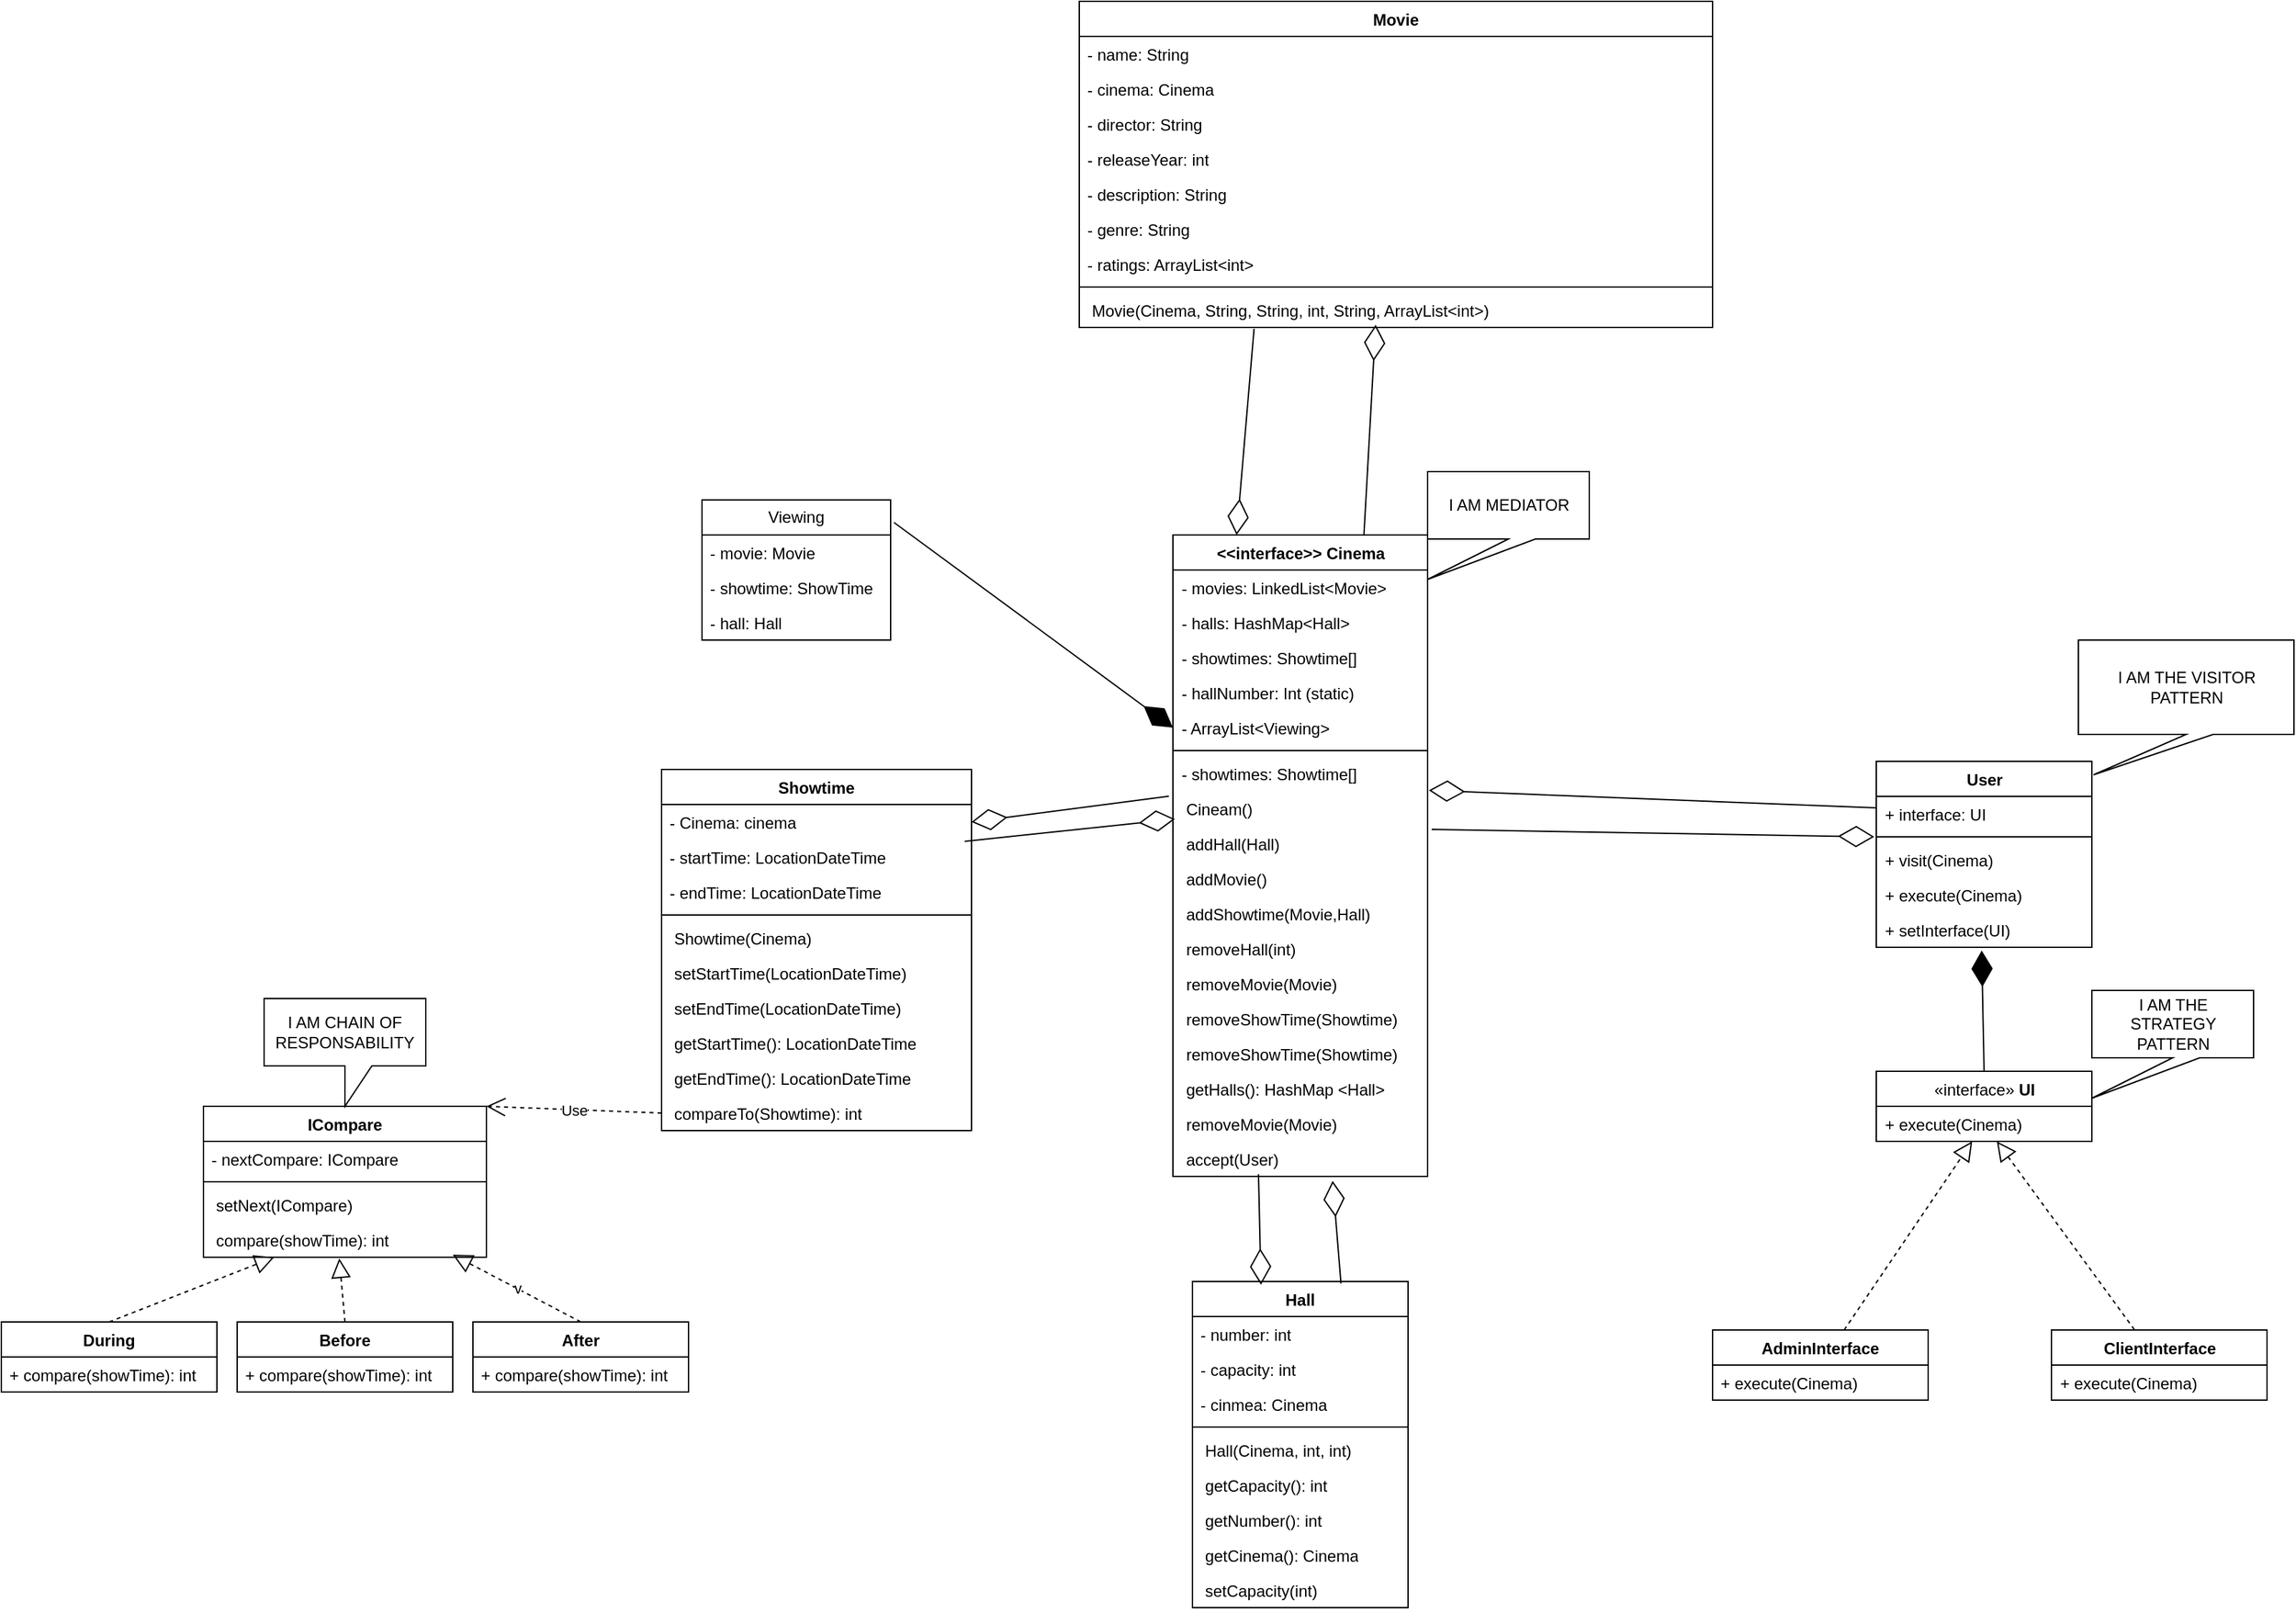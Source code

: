 <mxfile version="24.1.0" type="device">
  <diagram id="C5RBs43oDa-KdzZeNtuy" name="Page-1">
    <mxGraphModel dx="2051" dy="1267" grid="1" gridSize="10" guides="1" tooltips="1" connect="1" arrows="1" fold="1" page="1" pageScale="1" pageWidth="827" pageHeight="1169" math="0" shadow="0">
      <root>
        <mxCell id="WIyWlLk6GJQsqaUBKTNV-0" />
        <mxCell id="WIyWlLk6GJQsqaUBKTNV-1" parent="WIyWlLk6GJQsqaUBKTNV-0" />
        <mxCell id="U_Ke2qZbgTXEHlizMizu-0" value="&amp;lt;&amp;lt;interface&amp;gt;&amp;gt; Cinema" style="swimlane;fontStyle=1;align=center;verticalAlign=top;childLayout=stackLayout;horizontal=1;startSize=26;horizontalStack=0;resizeParent=1;resizeParentMax=0;resizeLast=0;collapsible=1;marginBottom=0;whiteSpace=wrap;html=1;" parent="WIyWlLk6GJQsqaUBKTNV-1" vertex="1">
          <mxGeometry x="389.5" y="396" width="189" height="476" as="geometry" />
        </mxCell>
        <mxCell id="U_Ke2qZbgTXEHlizMizu-1" value="- movies: LinkedList&amp;lt;Movie&amp;gt;" style="text;strokeColor=none;fillColor=none;align=left;verticalAlign=top;spacingLeft=4;spacingRight=4;overflow=hidden;rotatable=0;points=[[0,0.5],[1,0.5]];portConstraint=eastwest;whiteSpace=wrap;html=1;" parent="U_Ke2qZbgTXEHlizMizu-0" vertex="1">
          <mxGeometry y="26" width="189" height="26" as="geometry" />
        </mxCell>
        <mxCell id="U_Ke2qZbgTXEHlizMizu-5" value="- halls: HashMap&amp;lt;Hall&amp;gt;" style="text;strokeColor=none;fillColor=none;align=left;verticalAlign=top;spacingLeft=4;spacingRight=4;overflow=hidden;rotatable=0;points=[[0,0.5],[1,0.5]];portConstraint=eastwest;whiteSpace=wrap;html=1;" parent="U_Ke2qZbgTXEHlizMizu-0" vertex="1">
          <mxGeometry y="52" width="189" height="26" as="geometry" />
        </mxCell>
        <mxCell id="AmjRBZyjDmxH0wTXtL1k-30" value="- showtimes: Showtime[]" style="text;strokeColor=none;fillColor=none;align=left;verticalAlign=top;spacingLeft=4;spacingRight=4;overflow=hidden;rotatable=0;points=[[0,0.5],[1,0.5]];portConstraint=eastwest;whiteSpace=wrap;html=1;" parent="U_Ke2qZbgTXEHlizMizu-0" vertex="1">
          <mxGeometry y="78" width="189" height="26" as="geometry" />
        </mxCell>
        <mxCell id="U_Ke2qZbgTXEHlizMizu-16" value="- hallNumber: Int (static)" style="text;strokeColor=none;fillColor=none;align=left;verticalAlign=top;spacingLeft=4;spacingRight=4;overflow=hidden;rotatable=0;points=[[0,0.5],[1,0.5]];portConstraint=eastwest;whiteSpace=wrap;html=1;" parent="U_Ke2qZbgTXEHlizMizu-0" vertex="1">
          <mxGeometry y="104" width="189" height="26" as="geometry" />
        </mxCell>
        <mxCell id="ZvDFuCLrlgMTIvJNmSoZ-6" value="- ArrayList&amp;lt;Viewing&amp;gt;" style="text;strokeColor=none;fillColor=none;align=left;verticalAlign=top;spacingLeft=4;spacingRight=4;overflow=hidden;rotatable=0;points=[[0,0.5],[1,0.5]];portConstraint=eastwest;whiteSpace=wrap;html=1;" parent="U_Ke2qZbgTXEHlizMizu-0" vertex="1">
          <mxGeometry y="130" width="189" height="26" as="geometry" />
        </mxCell>
        <mxCell id="U_Ke2qZbgTXEHlizMizu-2" value="" style="line;strokeWidth=1;fillColor=none;align=left;verticalAlign=middle;spacingTop=-1;spacingLeft=3;spacingRight=3;rotatable=0;labelPosition=right;points=[];portConstraint=eastwest;strokeColor=inherit;" parent="U_Ke2qZbgTXEHlizMizu-0" vertex="1">
          <mxGeometry y="156" width="189" height="8" as="geometry" />
        </mxCell>
        <mxCell id="U_Ke2qZbgTXEHlizMizu-15" value="- showtimes: Showtime[]" style="text;strokeColor=none;fillColor=none;align=left;verticalAlign=top;spacingLeft=4;spacingRight=4;overflow=hidden;rotatable=0;points=[[0,0.5],[1,0.5]];portConstraint=eastwest;whiteSpace=wrap;html=1;" parent="U_Ke2qZbgTXEHlizMizu-0" vertex="1">
          <mxGeometry y="164" width="189" height="26" as="geometry" />
        </mxCell>
        <mxCell id="U_Ke2qZbgTXEHlizMizu-94" value="&amp;nbsp;Cineam()" style="text;strokeColor=none;fillColor=none;align=left;verticalAlign=top;spacingLeft=4;spacingRight=4;overflow=hidden;rotatable=0;points=[[0,0.5],[1,0.5]];portConstraint=eastwest;whiteSpace=wrap;html=1;" parent="U_Ke2qZbgTXEHlizMizu-0" vertex="1">
          <mxGeometry y="190" width="189" height="26" as="geometry" />
        </mxCell>
        <mxCell id="U_Ke2qZbgTXEHlizMizu-41" value="&amp;nbsp;addHall(Hall)" style="text;strokeColor=none;fillColor=none;align=left;verticalAlign=top;spacingLeft=4;spacingRight=4;overflow=hidden;rotatable=0;points=[[0,0.5],[1,0.5]];portConstraint=eastwest;whiteSpace=wrap;html=1;" parent="U_Ke2qZbgTXEHlizMizu-0" vertex="1">
          <mxGeometry y="216" width="189" height="26" as="geometry" />
        </mxCell>
        <mxCell id="U_Ke2qZbgTXEHlizMizu-3" value="&amp;nbsp;addMovie()" style="text;strokeColor=none;fillColor=none;align=left;verticalAlign=top;spacingLeft=4;spacingRight=4;overflow=hidden;rotatable=0;points=[[0,0.5],[1,0.5]];portConstraint=eastwest;whiteSpace=wrap;html=1;" parent="U_Ke2qZbgTXEHlizMizu-0" vertex="1">
          <mxGeometry y="242" width="189" height="26" as="geometry" />
        </mxCell>
        <mxCell id="U_Ke2qZbgTXEHlizMizu-95" value="&amp;nbsp;addShowtime(Movie,Hall)" style="text;strokeColor=none;fillColor=none;align=left;verticalAlign=top;spacingLeft=4;spacingRight=4;overflow=hidden;rotatable=0;points=[[0,0.5],[1,0.5]];portConstraint=eastwest;whiteSpace=wrap;html=1;" parent="U_Ke2qZbgTXEHlizMizu-0" vertex="1">
          <mxGeometry y="268" width="189" height="26" as="geometry" />
        </mxCell>
        <mxCell id="U_Ke2qZbgTXEHlizMizu-42" value="&amp;nbsp;removeHall(int)" style="text;strokeColor=none;fillColor=none;align=left;verticalAlign=top;spacingLeft=4;spacingRight=4;overflow=hidden;rotatable=0;points=[[0,0.5],[1,0.5]];portConstraint=eastwest;whiteSpace=wrap;html=1;" parent="U_Ke2qZbgTXEHlizMizu-0" vertex="1">
          <mxGeometry y="294" width="189" height="26" as="geometry" />
        </mxCell>
        <mxCell id="U_Ke2qZbgTXEHlizMizu-96" value="&amp;nbsp;removeMovie(Movie)" style="text;strokeColor=none;fillColor=none;align=left;verticalAlign=top;spacingLeft=4;spacingRight=4;overflow=hidden;rotatable=0;points=[[0,0.5],[1,0.5]];portConstraint=eastwest;whiteSpace=wrap;html=1;" parent="U_Ke2qZbgTXEHlizMizu-0" vertex="1">
          <mxGeometry y="320" width="189" height="26" as="geometry" />
        </mxCell>
        <mxCell id="U_Ke2qZbgTXEHlizMizu-111" value="&amp;nbsp;removeShowTime(Showtime)" style="text;strokeColor=none;fillColor=none;align=left;verticalAlign=top;spacingLeft=4;spacingRight=4;overflow=hidden;rotatable=0;points=[[0,0.5],[1,0.5]];portConstraint=eastwest;whiteSpace=wrap;html=1;" parent="U_Ke2qZbgTXEHlizMizu-0" vertex="1">
          <mxGeometry y="346" width="189" height="26" as="geometry" />
        </mxCell>
        <mxCell id="U_Ke2qZbgTXEHlizMizu-112" value="&amp;nbsp;removeShowTime(Showtime)" style="text;strokeColor=none;fillColor=none;align=left;verticalAlign=top;spacingLeft=4;spacingRight=4;overflow=hidden;rotatable=0;points=[[0,0.5],[1,0.5]];portConstraint=eastwest;whiteSpace=wrap;html=1;" parent="U_Ke2qZbgTXEHlizMizu-0" vertex="1">
          <mxGeometry y="372" width="189" height="26" as="geometry" />
        </mxCell>
        <mxCell id="U_Ke2qZbgTXEHlizMizu-113" value="&amp;nbsp;getHalls(): HashMap &amp;lt;Hall&amp;gt;" style="text;strokeColor=none;fillColor=none;align=left;verticalAlign=top;spacingLeft=4;spacingRight=4;overflow=hidden;rotatable=0;points=[[0,0.5],[1,0.5]];portConstraint=eastwest;whiteSpace=wrap;html=1;" parent="U_Ke2qZbgTXEHlizMizu-0" vertex="1">
          <mxGeometry y="398" width="189" height="26" as="geometry" />
        </mxCell>
        <mxCell id="gAdjI-YeTHlBK7F6N_ji-7" value="&amp;nbsp;removeMovie(Movie)" style="text;strokeColor=none;fillColor=none;align=left;verticalAlign=top;spacingLeft=4;spacingRight=4;overflow=hidden;rotatable=0;points=[[0,0.5],[1,0.5]];portConstraint=eastwest;whiteSpace=wrap;html=1;" parent="U_Ke2qZbgTXEHlizMizu-0" vertex="1">
          <mxGeometry y="424" width="189" height="26" as="geometry" />
        </mxCell>
        <mxCell id="AmjRBZyjDmxH0wTXtL1k-6" value="&amp;nbsp;accept(User)" style="text;strokeColor=none;fillColor=none;align=left;verticalAlign=top;spacingLeft=4;spacingRight=4;overflow=hidden;rotatable=0;points=[[0,0.5],[1,0.5]];portConstraint=eastwest;whiteSpace=wrap;html=1;" parent="U_Ke2qZbgTXEHlizMizu-0" vertex="1">
          <mxGeometry y="450" width="189" height="26" as="geometry" />
        </mxCell>
        <mxCell id="U_Ke2qZbgTXEHlizMizu-6" value="Movie" style="swimlane;fontStyle=1;align=center;verticalAlign=top;childLayout=stackLayout;horizontal=1;startSize=26;horizontalStack=0;resizeParent=1;resizeParentMax=0;resizeLast=0;collapsible=1;marginBottom=0;whiteSpace=wrap;html=1;" parent="WIyWlLk6GJQsqaUBKTNV-1" vertex="1">
          <mxGeometry x="320" width="470" height="242" as="geometry" />
        </mxCell>
        <mxCell id="U_Ke2qZbgTXEHlizMizu-29" value="- name: String" style="text;strokeColor=none;fillColor=none;align=left;verticalAlign=top;spacingLeft=4;spacingRight=4;overflow=hidden;rotatable=0;points=[[0,0.5],[1,0.5]];portConstraint=eastwest;whiteSpace=wrap;html=1;" parent="U_Ke2qZbgTXEHlizMizu-6" vertex="1">
          <mxGeometry y="26" width="470" height="26" as="geometry" />
        </mxCell>
        <mxCell id="U_Ke2qZbgTXEHlizMizu-7" value="- cinema: Cinema" style="text;strokeColor=none;fillColor=none;align=left;verticalAlign=top;spacingLeft=4;spacingRight=4;overflow=hidden;rotatable=0;points=[[0,0.5],[1,0.5]];portConstraint=eastwest;whiteSpace=wrap;html=1;" parent="U_Ke2qZbgTXEHlizMizu-6" vertex="1">
          <mxGeometry y="52" width="470" height="26" as="geometry" />
        </mxCell>
        <mxCell id="U_Ke2qZbgTXEHlizMizu-8" value="- director: String" style="text;strokeColor=none;fillColor=none;align=left;verticalAlign=top;spacingLeft=4;spacingRight=4;overflow=hidden;rotatable=0;points=[[0,0.5],[1,0.5]];portConstraint=eastwest;whiteSpace=wrap;html=1;" parent="U_Ke2qZbgTXEHlizMizu-6" vertex="1">
          <mxGeometry y="78" width="470" height="26" as="geometry" />
        </mxCell>
        <mxCell id="U_Ke2qZbgTXEHlizMizu-11" value="- releaseYear: int" style="text;strokeColor=none;fillColor=none;align=left;verticalAlign=top;spacingLeft=4;spacingRight=4;overflow=hidden;rotatable=0;points=[[0,0.5],[1,0.5]];portConstraint=eastwest;whiteSpace=wrap;html=1;" parent="U_Ke2qZbgTXEHlizMizu-6" vertex="1">
          <mxGeometry y="104" width="470" height="26" as="geometry" />
        </mxCell>
        <mxCell id="U_Ke2qZbgTXEHlizMizu-12" value="- description: String" style="text;strokeColor=none;fillColor=none;align=left;verticalAlign=top;spacingLeft=4;spacingRight=4;overflow=hidden;rotatable=0;points=[[0,0.5],[1,0.5]];portConstraint=eastwest;whiteSpace=wrap;html=1;" parent="U_Ke2qZbgTXEHlizMizu-6" vertex="1">
          <mxGeometry y="130" width="470" height="26" as="geometry" />
        </mxCell>
        <mxCell id="U_Ke2qZbgTXEHlizMizu-13" value="- genre: String" style="text;strokeColor=none;fillColor=none;align=left;verticalAlign=top;spacingLeft=4;spacingRight=4;overflow=hidden;rotatable=0;points=[[0,0.5],[1,0.5]];portConstraint=eastwest;whiteSpace=wrap;html=1;" parent="U_Ke2qZbgTXEHlizMizu-6" vertex="1">
          <mxGeometry y="156" width="470" height="26" as="geometry" />
        </mxCell>
        <mxCell id="U_Ke2qZbgTXEHlizMizu-14" value="- ratings: ArrayList&amp;lt;int&amp;gt;" style="text;strokeColor=none;fillColor=none;align=left;verticalAlign=top;spacingLeft=4;spacingRight=4;overflow=hidden;rotatable=0;points=[[0,0.5],[1,0.5]];portConstraint=eastwest;whiteSpace=wrap;html=1;" parent="U_Ke2qZbgTXEHlizMizu-6" vertex="1">
          <mxGeometry y="182" width="470" height="26" as="geometry" />
        </mxCell>
        <mxCell id="U_Ke2qZbgTXEHlizMizu-9" value="" style="line;strokeWidth=1;fillColor=none;align=left;verticalAlign=middle;spacingTop=-1;spacingLeft=3;spacingRight=3;rotatable=0;labelPosition=right;points=[];portConstraint=eastwest;strokeColor=inherit;" parent="U_Ke2qZbgTXEHlizMizu-6" vertex="1">
          <mxGeometry y="208" width="470" height="8" as="geometry" />
        </mxCell>
        <mxCell id="U_Ke2qZbgTXEHlizMizu-40" value="&amp;nbsp;Movie(Cinema, String, String, int, String, ArrayList&amp;lt;int&amp;gt;)" style="text;strokeColor=none;fillColor=none;align=left;verticalAlign=top;spacingLeft=4;spacingRight=4;overflow=hidden;rotatable=0;points=[[0,0.5],[1,0.5]];portConstraint=eastwest;whiteSpace=wrap;html=1;" parent="U_Ke2qZbgTXEHlizMizu-6" vertex="1">
          <mxGeometry y="216" width="470" height="26" as="geometry" />
        </mxCell>
        <mxCell id="U_Ke2qZbgTXEHlizMizu-21" value="Hall" style="swimlane;fontStyle=1;align=center;verticalAlign=top;childLayout=stackLayout;horizontal=1;startSize=26;horizontalStack=0;resizeParent=1;resizeParentMax=0;resizeLast=0;collapsible=1;marginBottom=0;whiteSpace=wrap;html=1;" parent="WIyWlLk6GJQsqaUBKTNV-1" vertex="1">
          <mxGeometry x="404" y="950" width="160" height="242" as="geometry" />
        </mxCell>
        <mxCell id="U_Ke2qZbgTXEHlizMizu-22" value="- number: int" style="text;strokeColor=none;fillColor=none;align=left;verticalAlign=top;spacingLeft=4;spacingRight=4;overflow=hidden;rotatable=0;points=[[0,0.5],[1,0.5]];portConstraint=eastwest;whiteSpace=wrap;html=1;" parent="U_Ke2qZbgTXEHlizMizu-21" vertex="1">
          <mxGeometry y="26" width="160" height="26" as="geometry" />
        </mxCell>
        <mxCell id="U_Ke2qZbgTXEHlizMizu-82" value="- capacity: int" style="text;strokeColor=none;fillColor=none;align=left;verticalAlign=top;spacingLeft=4;spacingRight=4;overflow=hidden;rotatable=0;points=[[0,0.5],[1,0.5]];portConstraint=eastwest;whiteSpace=wrap;html=1;" parent="U_Ke2qZbgTXEHlizMizu-21" vertex="1">
          <mxGeometry y="52" width="160" height="26" as="geometry" />
        </mxCell>
        <mxCell id="U_Ke2qZbgTXEHlizMizu-36" value="- cinmea: Cinema" style="text;strokeColor=none;fillColor=none;align=left;verticalAlign=top;spacingLeft=4;spacingRight=4;overflow=hidden;rotatable=0;points=[[0,0.5],[1,0.5]];portConstraint=eastwest;whiteSpace=wrap;html=1;" parent="U_Ke2qZbgTXEHlizMizu-21" vertex="1">
          <mxGeometry y="78" width="160" height="26" as="geometry" />
        </mxCell>
        <mxCell id="U_Ke2qZbgTXEHlizMizu-23" value="" style="line;strokeWidth=1;fillColor=none;align=left;verticalAlign=middle;spacingTop=-1;spacingLeft=3;spacingRight=3;rotatable=0;labelPosition=right;points=[];portConstraint=eastwest;strokeColor=inherit;" parent="U_Ke2qZbgTXEHlizMizu-21" vertex="1">
          <mxGeometry y="104" width="160" height="8" as="geometry" />
        </mxCell>
        <mxCell id="U_Ke2qZbgTXEHlizMizu-24" value="&amp;nbsp;Hall(Cinema, int, int)" style="text;strokeColor=none;fillColor=none;align=left;verticalAlign=top;spacingLeft=4;spacingRight=4;overflow=hidden;rotatable=0;points=[[0,0.5],[1,0.5]];portConstraint=eastwest;whiteSpace=wrap;html=1;" parent="U_Ke2qZbgTXEHlizMizu-21" vertex="1">
          <mxGeometry y="112" width="160" height="26" as="geometry" />
        </mxCell>
        <mxCell id="U_Ke2qZbgTXEHlizMizu-83" value="&amp;nbsp;getCapacity(): int" style="text;strokeColor=none;fillColor=none;align=left;verticalAlign=top;spacingLeft=4;spacingRight=4;overflow=hidden;rotatable=0;points=[[0,0.5],[1,0.5]];portConstraint=eastwest;whiteSpace=wrap;html=1;" parent="U_Ke2qZbgTXEHlizMizu-21" vertex="1">
          <mxGeometry y="138" width="160" height="26" as="geometry" />
        </mxCell>
        <mxCell id="U_Ke2qZbgTXEHlizMizu-91" value="&amp;nbsp;getNumber(): int" style="text;strokeColor=none;fillColor=none;align=left;verticalAlign=top;spacingLeft=4;spacingRight=4;overflow=hidden;rotatable=0;points=[[0,0.5],[1,0.5]];portConstraint=eastwest;whiteSpace=wrap;html=1;" parent="U_Ke2qZbgTXEHlizMizu-21" vertex="1">
          <mxGeometry y="164" width="160" height="26" as="geometry" />
        </mxCell>
        <mxCell id="U_Ke2qZbgTXEHlizMizu-92" value="&amp;nbsp;getCinema(): Cinema" style="text;strokeColor=none;fillColor=none;align=left;verticalAlign=top;spacingLeft=4;spacingRight=4;overflow=hidden;rotatable=0;points=[[0,0.5],[1,0.5]];portConstraint=eastwest;whiteSpace=wrap;html=1;" parent="U_Ke2qZbgTXEHlizMizu-21" vertex="1">
          <mxGeometry y="190" width="160" height="26" as="geometry" />
        </mxCell>
        <mxCell id="U_Ke2qZbgTXEHlizMizu-93" value="&amp;nbsp;setCapacity(int)" style="text;strokeColor=none;fillColor=none;align=left;verticalAlign=top;spacingLeft=4;spacingRight=4;overflow=hidden;rotatable=0;points=[[0,0.5],[1,0.5]];portConstraint=eastwest;whiteSpace=wrap;html=1;" parent="U_Ke2qZbgTXEHlizMizu-21" vertex="1">
          <mxGeometry y="216" width="160" height="26" as="geometry" />
        </mxCell>
        <mxCell id="U_Ke2qZbgTXEHlizMizu-25" value="Showtime" style="swimlane;fontStyle=1;align=center;verticalAlign=top;childLayout=stackLayout;horizontal=1;startSize=26;horizontalStack=0;resizeParent=1;resizeParentMax=0;resizeLast=0;collapsible=1;marginBottom=0;whiteSpace=wrap;html=1;" parent="WIyWlLk6GJQsqaUBKTNV-1" vertex="1">
          <mxGeometry x="10" y="570" width="230" height="268" as="geometry" />
        </mxCell>
        <mxCell id="U_Ke2qZbgTXEHlizMizu-44" value="- Cinema: cinema" style="text;strokeColor=none;fillColor=none;align=left;verticalAlign=top;spacingLeft=4;spacingRight=4;overflow=hidden;rotatable=0;points=[[0,0.5],[1,0.5]];portConstraint=eastwest;whiteSpace=wrap;html=1;" parent="U_Ke2qZbgTXEHlizMizu-25" vertex="1">
          <mxGeometry y="26" width="230" height="26" as="geometry" />
        </mxCell>
        <mxCell id="U_Ke2qZbgTXEHlizMizu-26" value="- startTime: LocationDateTime" style="text;strokeColor=none;fillColor=none;align=left;verticalAlign=top;spacingLeft=4;spacingRight=4;overflow=hidden;rotatable=0;points=[[0,0.5],[1,0.5]];portConstraint=eastwest;whiteSpace=wrap;html=1;" parent="U_Ke2qZbgTXEHlizMizu-25" vertex="1">
          <mxGeometry y="52" width="230" height="26" as="geometry" />
        </mxCell>
        <mxCell id="U_Ke2qZbgTXEHlizMizu-46" value="- endTime: LocationDateTime" style="text;strokeColor=none;fillColor=none;align=left;verticalAlign=top;spacingLeft=4;spacingRight=4;overflow=hidden;rotatable=0;points=[[0,0.5],[1,0.5]];portConstraint=eastwest;whiteSpace=wrap;html=1;" parent="U_Ke2qZbgTXEHlizMizu-25" vertex="1">
          <mxGeometry y="78" width="230" height="26" as="geometry" />
        </mxCell>
        <mxCell id="U_Ke2qZbgTXEHlizMizu-27" value="" style="line;strokeWidth=1;fillColor=none;align=left;verticalAlign=middle;spacingTop=-1;spacingLeft=3;spacingRight=3;rotatable=0;labelPosition=right;points=[];portConstraint=eastwest;strokeColor=inherit;" parent="U_Ke2qZbgTXEHlizMizu-25" vertex="1">
          <mxGeometry y="104" width="230" height="8" as="geometry" />
        </mxCell>
        <mxCell id="U_Ke2qZbgTXEHlizMizu-28" value="&amp;nbsp;Showtime(Cinema)" style="text;strokeColor=none;fillColor=none;align=left;verticalAlign=top;spacingLeft=4;spacingRight=4;overflow=hidden;rotatable=0;points=[[0,0.5],[1,0.5]];portConstraint=eastwest;whiteSpace=wrap;html=1;" parent="U_Ke2qZbgTXEHlizMizu-25" vertex="1">
          <mxGeometry y="112" width="230" height="26" as="geometry" />
        </mxCell>
        <mxCell id="U_Ke2qZbgTXEHlizMizu-47" value="&amp;nbsp;setStartTime(LocationDateTime)" style="text;strokeColor=none;fillColor=none;align=left;verticalAlign=top;spacingLeft=4;spacingRight=4;overflow=hidden;rotatable=0;points=[[0,0.5],[1,0.5]];portConstraint=eastwest;whiteSpace=wrap;html=1;" parent="U_Ke2qZbgTXEHlizMizu-25" vertex="1">
          <mxGeometry y="138" width="230" height="26" as="geometry" />
        </mxCell>
        <mxCell id="U_Ke2qZbgTXEHlizMizu-48" value="&amp;nbsp;setEndTime(LocationDateTime)" style="text;strokeColor=none;fillColor=none;align=left;verticalAlign=top;spacingLeft=4;spacingRight=4;overflow=hidden;rotatable=0;points=[[0,0.5],[1,0.5]];portConstraint=eastwest;whiteSpace=wrap;html=1;" parent="U_Ke2qZbgTXEHlizMizu-25" vertex="1">
          <mxGeometry y="164" width="230" height="26" as="geometry" />
        </mxCell>
        <mxCell id="U_Ke2qZbgTXEHlizMizu-57" value="&amp;nbsp;getStartTime(): LocationDateTime" style="text;strokeColor=none;fillColor=none;align=left;verticalAlign=top;spacingLeft=4;spacingRight=4;overflow=hidden;rotatable=0;points=[[0,0.5],[1,0.5]];portConstraint=eastwest;whiteSpace=wrap;html=1;" parent="U_Ke2qZbgTXEHlizMizu-25" vertex="1">
          <mxGeometry y="190" width="230" height="26" as="geometry" />
        </mxCell>
        <mxCell id="U_Ke2qZbgTXEHlizMizu-56" value="&amp;nbsp;getEndTime(): LocationDateTime" style="text;strokeColor=none;fillColor=none;align=left;verticalAlign=top;spacingLeft=4;spacingRight=4;overflow=hidden;rotatable=0;points=[[0,0.5],[1,0.5]];portConstraint=eastwest;whiteSpace=wrap;html=1;" parent="U_Ke2qZbgTXEHlizMizu-25" vertex="1">
          <mxGeometry y="216" width="230" height="26" as="geometry" />
        </mxCell>
        <mxCell id="U_Ke2qZbgTXEHlizMizu-49" value="&amp;nbsp;compareTo(Showtime): int" style="text;strokeColor=none;fillColor=none;align=left;verticalAlign=top;spacingLeft=4;spacingRight=4;overflow=hidden;rotatable=0;points=[[0,0.5],[1,0.5]];portConstraint=eastwest;whiteSpace=wrap;html=1;" parent="U_Ke2qZbgTXEHlizMizu-25" vertex="1">
          <mxGeometry y="242" width="230" height="26" as="geometry" />
        </mxCell>
        <mxCell id="U_Ke2qZbgTXEHlizMizu-31" value="" style="endArrow=diamondThin;endFill=0;endSize=24;html=1;rounded=0;entryX=0.25;entryY=0;entryDx=0;entryDy=0;exitX=0.276;exitY=1.038;exitDx=0;exitDy=0;exitPerimeter=0;" parent="WIyWlLk6GJQsqaUBKTNV-1" source="U_Ke2qZbgTXEHlizMizu-40" target="U_Ke2qZbgTXEHlizMizu-0" edge="1">
          <mxGeometry width="160" relative="1" as="geometry">
            <mxPoint x="434" y="423" as="sourcePoint" />
            <mxPoint x="461.91" y="491.87" as="targetPoint" />
          </mxGeometry>
        </mxCell>
        <mxCell id="U_Ke2qZbgTXEHlizMizu-32" value="" style="endArrow=diamondThin;endFill=0;endSize=24;html=1;rounded=0;exitX=0.75;exitY=0;exitDx=0;exitDy=0;entryX=0.468;entryY=0.923;entryDx=0;entryDy=0;entryPerimeter=0;" parent="WIyWlLk6GJQsqaUBKTNV-1" source="U_Ke2qZbgTXEHlizMizu-0" target="U_Ke2qZbgTXEHlizMizu-40" edge="1">
          <mxGeometry width="160" relative="1" as="geometry">
            <mxPoint x="514.23" y="478.75" as="sourcePoint" />
            <mxPoint x="529" y="410" as="targetPoint" />
          </mxGeometry>
        </mxCell>
        <mxCell id="U_Ke2qZbgTXEHlizMizu-34" value="" style="endArrow=diamondThin;endFill=0;endSize=24;html=1;rounded=0;entryX=0.318;entryY=0.01;entryDx=0;entryDy=0;exitX=0.336;exitY=0.936;exitDx=0;exitDy=0;exitPerimeter=0;entryPerimeter=0;" parent="WIyWlLk6GJQsqaUBKTNV-1" source="AmjRBZyjDmxH0wTXtL1k-6" target="U_Ke2qZbgTXEHlizMizu-21" edge="1">
          <mxGeometry width="160" relative="1" as="geometry">
            <mxPoint x="457.162" y="815.144" as="sourcePoint" />
            <mxPoint x="482" y="610" as="targetPoint" />
          </mxGeometry>
        </mxCell>
        <mxCell id="U_Ke2qZbgTXEHlizMizu-35" value="" style="endArrow=diamondThin;endFill=0;endSize=24;html=1;rounded=0;exitX=0.689;exitY=0.006;exitDx=0;exitDy=0;exitPerimeter=0;entryX=0.627;entryY=1.128;entryDx=0;entryDy=0;entryPerimeter=0;" parent="WIyWlLk6GJQsqaUBKTNV-1" source="U_Ke2qZbgTXEHlizMizu-21" target="AmjRBZyjDmxH0wTXtL1k-6" edge="1">
          <mxGeometry width="160" relative="1" as="geometry">
            <mxPoint x="550" y="620" as="sourcePoint" />
            <mxPoint x="509.515" y="814.39" as="targetPoint" />
          </mxGeometry>
        </mxCell>
        <mxCell id="U_Ke2qZbgTXEHlizMizu-38" value="" style="endArrow=diamondThin;endFill=0;endSize=24;html=1;rounded=0;entryX=1;entryY=0.5;entryDx=0;entryDy=0;exitX=-0.016;exitY=0.151;exitDx=0;exitDy=0;exitPerimeter=0;" parent="WIyWlLk6GJQsqaUBKTNV-1" source="U_Ke2qZbgTXEHlizMizu-94" target="U_Ke2qZbgTXEHlizMizu-44" edge="1">
          <mxGeometry width="160" relative="1" as="geometry">
            <mxPoint x="390" y="577" as="sourcePoint" />
            <mxPoint x="510" y="60" as="targetPoint" />
          </mxGeometry>
        </mxCell>
        <mxCell id="U_Ke2qZbgTXEHlizMizu-43" value="" style="endArrow=diamondThin;endFill=0;endSize=24;html=1;rounded=0;exitX=0.978;exitY=0.053;exitDx=0;exitDy=0;exitPerimeter=0;entryX=0.008;entryY=-0.198;entryDx=0;entryDy=0;entryPerimeter=0;" parent="WIyWlLk6GJQsqaUBKTNV-1" source="U_Ke2qZbgTXEHlizMizu-26" target="U_Ke2qZbgTXEHlizMizu-41" edge="1">
          <mxGeometry width="160" relative="1" as="geometry">
            <mxPoint x="210" y="520" as="sourcePoint" />
            <mxPoint x="390" y="689" as="targetPoint" />
          </mxGeometry>
        </mxCell>
        <mxCell id="U_Ke2qZbgTXEHlizMizu-59" value="ICompare" style="swimlane;fontStyle=1;align=center;verticalAlign=top;childLayout=stackLayout;horizontal=1;startSize=26;horizontalStack=0;resizeParent=1;resizeParentMax=0;resizeLast=0;collapsible=1;marginBottom=0;whiteSpace=wrap;html=1;" parent="WIyWlLk6GJQsqaUBKTNV-1" vertex="1">
          <mxGeometry x="-330" y="820" width="210" height="112" as="geometry">
            <mxRectangle x="-320" y="720" width="100" height="30" as="alternateBounds" />
          </mxGeometry>
        </mxCell>
        <mxCell id="U_Ke2qZbgTXEHlizMizu-60" value="- nextCompare: ICompare" style="text;strokeColor=none;fillColor=none;align=left;verticalAlign=top;spacingLeft=4;spacingRight=4;overflow=hidden;rotatable=0;points=[[0,0.5],[1,0.5]];portConstraint=eastwest;whiteSpace=wrap;html=1;" parent="U_Ke2qZbgTXEHlizMizu-59" vertex="1">
          <mxGeometry y="26" width="210" height="26" as="geometry" />
        </mxCell>
        <mxCell id="U_Ke2qZbgTXEHlizMizu-61" value="" style="line;strokeWidth=1;fillColor=none;align=left;verticalAlign=middle;spacingTop=-1;spacingLeft=3;spacingRight=3;rotatable=0;labelPosition=right;points=[];portConstraint=eastwest;strokeColor=inherit;" parent="U_Ke2qZbgTXEHlizMizu-59" vertex="1">
          <mxGeometry y="52" width="210" height="8" as="geometry" />
        </mxCell>
        <mxCell id="U_Ke2qZbgTXEHlizMizu-63" value="&amp;nbsp;setNext(ICompare)&amp;nbsp;" style="text;strokeColor=none;fillColor=none;align=left;verticalAlign=top;spacingLeft=4;spacingRight=4;overflow=hidden;rotatable=0;points=[[0,0.5],[1,0.5]];portConstraint=eastwest;whiteSpace=wrap;html=1;" parent="U_Ke2qZbgTXEHlizMizu-59" vertex="1">
          <mxGeometry y="60" width="210" height="26" as="geometry" />
        </mxCell>
        <mxCell id="U_Ke2qZbgTXEHlizMizu-53" value="&amp;nbsp;compare(showTime): int&amp;nbsp;" style="text;strokeColor=none;fillColor=none;align=left;verticalAlign=top;spacingLeft=4;spacingRight=4;overflow=hidden;rotatable=0;points=[[0,0.5],[1,0.5]];portConstraint=eastwest;whiteSpace=wrap;html=1;" parent="U_Ke2qZbgTXEHlizMizu-59" vertex="1">
          <mxGeometry y="86" width="210" height="26" as="geometry" />
        </mxCell>
        <mxCell id="U_Ke2qZbgTXEHlizMizu-65" value="During" style="swimlane;fontStyle=1;align=center;verticalAlign=top;childLayout=stackLayout;horizontal=1;startSize=26;horizontalStack=0;resizeParent=1;resizeParentMax=0;resizeLast=0;collapsible=1;marginBottom=0;whiteSpace=wrap;html=1;" parent="WIyWlLk6GJQsqaUBKTNV-1" vertex="1">
          <mxGeometry x="-480" y="980" width="160" height="52" as="geometry" />
        </mxCell>
        <mxCell id="U_Ke2qZbgTXEHlizMizu-69" value="+ compare(showTime): int&amp;nbsp;" style="text;strokeColor=none;fillColor=none;align=left;verticalAlign=top;spacingLeft=4;spacingRight=4;overflow=hidden;rotatable=0;points=[[0,0.5],[1,0.5]];portConstraint=eastwest;whiteSpace=wrap;html=1;" parent="U_Ke2qZbgTXEHlizMizu-65" vertex="1">
          <mxGeometry y="26" width="160" height="26" as="geometry" />
        </mxCell>
        <mxCell id="U_Ke2qZbgTXEHlizMizu-71" value="" style="endArrow=block;dashed=1;endFill=0;endSize=12;html=1;rounded=0;exitX=0.5;exitY=0;exitDx=0;exitDy=0;entryX=0.25;entryY=1;entryDx=0;entryDy=0;" parent="WIyWlLk6GJQsqaUBKTNV-1" source="U_Ke2qZbgTXEHlizMizu-65" target="U_Ke2qZbgTXEHlizMizu-59" edge="1">
          <mxGeometry width="160" relative="1" as="geometry">
            <mxPoint x="220" y="850" as="sourcePoint" />
            <mxPoint x="380" y="850" as="targetPoint" />
          </mxGeometry>
        </mxCell>
        <mxCell id="U_Ke2qZbgTXEHlizMizu-72" value="Before" style="swimlane;fontStyle=1;align=center;verticalAlign=top;childLayout=stackLayout;horizontal=1;startSize=26;horizontalStack=0;resizeParent=1;resizeParentMax=0;resizeLast=0;collapsible=1;marginBottom=0;whiteSpace=wrap;html=1;" parent="WIyWlLk6GJQsqaUBKTNV-1" vertex="1">
          <mxGeometry x="-305" y="980" width="160" height="52" as="geometry" />
        </mxCell>
        <mxCell id="U_Ke2qZbgTXEHlizMizu-73" value="+ compare(showTime): int&amp;nbsp;" style="text;strokeColor=none;fillColor=none;align=left;verticalAlign=top;spacingLeft=4;spacingRight=4;overflow=hidden;rotatable=0;points=[[0,0.5],[1,0.5]];portConstraint=eastwest;whiteSpace=wrap;html=1;" parent="U_Ke2qZbgTXEHlizMizu-72" vertex="1">
          <mxGeometry y="26" width="160" height="26" as="geometry" />
        </mxCell>
        <mxCell id="U_Ke2qZbgTXEHlizMizu-74" value="After" style="swimlane;fontStyle=1;align=center;verticalAlign=top;childLayout=stackLayout;horizontal=1;startSize=26;horizontalStack=0;resizeParent=1;resizeParentMax=0;resizeLast=0;collapsible=1;marginBottom=0;whiteSpace=wrap;html=1;" parent="WIyWlLk6GJQsqaUBKTNV-1" vertex="1">
          <mxGeometry x="-130" y="980" width="160" height="52" as="geometry" />
        </mxCell>
        <mxCell id="U_Ke2qZbgTXEHlizMizu-75" value="+ compare(showTime): int&amp;nbsp;" style="text;strokeColor=none;fillColor=none;align=left;verticalAlign=top;spacingLeft=4;spacingRight=4;overflow=hidden;rotatable=0;points=[[0,0.5],[1,0.5]];portConstraint=eastwest;whiteSpace=wrap;html=1;" parent="U_Ke2qZbgTXEHlizMizu-74" vertex="1">
          <mxGeometry y="26" width="160" height="26" as="geometry" />
        </mxCell>
        <mxCell id="U_Ke2qZbgTXEHlizMizu-76" value="" style="endArrow=block;dashed=1;endFill=0;endSize=12;html=1;rounded=0;exitX=0.5;exitY=0;exitDx=0;exitDy=0;entryX=0.48;entryY=1.034;entryDx=0;entryDy=0;entryPerimeter=0;" parent="WIyWlLk6GJQsqaUBKTNV-1" source="U_Ke2qZbgTXEHlizMizu-72" target="U_Ke2qZbgTXEHlizMizu-53" edge="1">
          <mxGeometry width="160" relative="1" as="geometry">
            <mxPoint x="-390" y="990" as="sourcePoint" />
            <mxPoint x="-267" y="942" as="targetPoint" />
          </mxGeometry>
        </mxCell>
        <mxCell id="U_Ke2qZbgTXEHlizMizu-77" value="v" style="endArrow=block;dashed=1;endFill=0;endSize=12;html=1;rounded=0;exitX=0.5;exitY=0;exitDx=0;exitDy=0;entryX=0.881;entryY=0.928;entryDx=0;entryDy=0;entryPerimeter=0;" parent="WIyWlLk6GJQsqaUBKTNV-1" source="U_Ke2qZbgTXEHlizMizu-74" target="U_Ke2qZbgTXEHlizMizu-53" edge="1">
          <mxGeometry width="160" relative="1" as="geometry">
            <mxPoint x="-380" y="1000" as="sourcePoint" />
            <mxPoint x="-257" y="952" as="targetPoint" />
          </mxGeometry>
        </mxCell>
        <mxCell id="U_Ke2qZbgTXEHlizMizu-78" value="Use" style="endArrow=open;endSize=12;dashed=1;html=1;rounded=0;exitX=0;exitY=0.5;exitDx=0;exitDy=0;entryX=1;entryY=0;entryDx=0;entryDy=0;" parent="WIyWlLk6GJQsqaUBKTNV-1" source="U_Ke2qZbgTXEHlizMizu-49" target="U_Ke2qZbgTXEHlizMizu-59" edge="1">
          <mxGeometry width="160" relative="1" as="geometry">
            <mxPoint x="130" y="850" as="sourcePoint" />
            <mxPoint x="290" y="850" as="targetPoint" />
          </mxGeometry>
        </mxCell>
        <mxCell id="U_Ke2qZbgTXEHlizMizu-79" value="I AM CHAIN OF RESPONSABILITY" style="shape=callout;whiteSpace=wrap;html=1;perimeter=calloutPerimeter;" parent="WIyWlLk6GJQsqaUBKTNV-1" vertex="1">
          <mxGeometry x="-285" y="740" width="120" height="80" as="geometry" />
        </mxCell>
        <mxCell id="U_Ke2qZbgTXEHlizMizu-80" value="I AM MEDIATOR" style="shape=callout;whiteSpace=wrap;html=1;perimeter=calloutPerimeter;position2=0;" parent="WIyWlLk6GJQsqaUBKTNV-1" vertex="1">
          <mxGeometry x="578.5" y="349" width="120" height="80" as="geometry" />
        </mxCell>
        <mxCell id="gAdjI-YeTHlBK7F6N_ji-0" value="User" style="swimlane;fontStyle=1;align=center;verticalAlign=top;childLayout=stackLayout;horizontal=1;startSize=26;horizontalStack=0;resizeParent=1;resizeParentMax=0;resizeLast=0;collapsible=1;marginBottom=0;whiteSpace=wrap;html=1;" parent="WIyWlLk6GJQsqaUBKTNV-1" vertex="1">
          <mxGeometry x="911.5" y="564" width="160" height="138" as="geometry" />
        </mxCell>
        <mxCell id="gAdjI-YeTHlBK7F6N_ji-4" value="+ interface: UI" style="text;strokeColor=none;fillColor=none;align=left;verticalAlign=top;spacingLeft=4;spacingRight=4;overflow=hidden;rotatable=0;points=[[0,0.5],[1,0.5]];portConstraint=eastwest;whiteSpace=wrap;html=1;" parent="gAdjI-YeTHlBK7F6N_ji-0" vertex="1">
          <mxGeometry y="26" width="160" height="26" as="geometry" />
        </mxCell>
        <mxCell id="gAdjI-YeTHlBK7F6N_ji-2" value="" style="line;strokeWidth=1;fillColor=none;align=left;verticalAlign=middle;spacingTop=-1;spacingLeft=3;spacingRight=3;rotatable=0;labelPosition=right;points=[];portConstraint=eastwest;strokeColor=inherit;" parent="gAdjI-YeTHlBK7F6N_ji-0" vertex="1">
          <mxGeometry y="52" width="160" height="8" as="geometry" />
        </mxCell>
        <mxCell id="n_We6Cyjui0s1Dqes5qs-25" value="+ visit(Cinema)" style="text;strokeColor=none;fillColor=none;align=left;verticalAlign=top;spacingLeft=4;spacingRight=4;overflow=hidden;rotatable=0;points=[[0,0.5],[1,0.5]];portConstraint=eastwest;whiteSpace=wrap;html=1;" parent="gAdjI-YeTHlBK7F6N_ji-0" vertex="1">
          <mxGeometry y="60" width="160" height="26" as="geometry" />
        </mxCell>
        <mxCell id="n_We6Cyjui0s1Dqes5qs-28" value="+ execute(Cinema)" style="text;strokeColor=none;fillColor=none;align=left;verticalAlign=top;spacingLeft=4;spacingRight=4;overflow=hidden;rotatable=0;points=[[0,0.5],[1,0.5]];portConstraint=eastwest;whiteSpace=wrap;html=1;" parent="gAdjI-YeTHlBK7F6N_ji-0" vertex="1">
          <mxGeometry y="86" width="160" height="26" as="geometry" />
        </mxCell>
        <mxCell id="AmjRBZyjDmxH0wTXtL1k-32" value="+ setInterface(UI)" style="text;strokeColor=none;fillColor=none;align=left;verticalAlign=top;spacingLeft=4;spacingRight=4;overflow=hidden;rotatable=0;points=[[0,0.5],[1,0.5]];portConstraint=eastwest;whiteSpace=wrap;html=1;" parent="gAdjI-YeTHlBK7F6N_ji-0" vertex="1">
          <mxGeometry y="112" width="160" height="26" as="geometry" />
        </mxCell>
        <mxCell id="gAdjI-YeTHlBK7F6N_ji-6" value="" style="endArrow=diamondThin;endFill=0;endSize=24;html=1;rounded=0;exitX=1.016;exitY=0.096;exitDx=0;exitDy=0;exitPerimeter=0;" parent="WIyWlLk6GJQsqaUBKTNV-1" source="U_Ke2qZbgTXEHlizMizu-41" edge="1">
          <mxGeometry width="160" relative="1" as="geometry">
            <mxPoint x="410" y="720" as="sourcePoint" />
            <mxPoint x="910" y="620" as="targetPoint" />
          </mxGeometry>
        </mxCell>
        <mxCell id="gAdjI-YeTHlBK7F6N_ji-9" value="" style="endArrow=diamondThin;endFill=0;endSize=24;html=1;rounded=0;entryX=1.005;entryY=-0.019;entryDx=0;entryDy=0;entryPerimeter=0;exitX=0;exitY=0.25;exitDx=0;exitDy=0;" parent="WIyWlLk6GJQsqaUBKTNV-1" source="gAdjI-YeTHlBK7F6N_ji-0" target="U_Ke2qZbgTXEHlizMizu-94" edge="1">
          <mxGeometry width="160" relative="1" as="geometry">
            <mxPoint x="850" y="460" as="sourcePoint" />
            <mxPoint x="760" y="653" as="targetPoint" />
          </mxGeometry>
        </mxCell>
        <mxCell id="ZvDFuCLrlgMTIvJNmSoZ-0" value="I AM THE STRATEGY PATTERN" style="shape=callout;whiteSpace=wrap;html=1;perimeter=calloutPerimeter;position2=0;" parent="WIyWlLk6GJQsqaUBKTNV-1" vertex="1">
          <mxGeometry x="1071.5" y="734" width="120" height="80" as="geometry" />
        </mxCell>
        <mxCell id="ZvDFuCLrlgMTIvJNmSoZ-2" value="Viewing" style="swimlane;fontStyle=0;childLayout=stackLayout;horizontal=1;startSize=26;fillColor=none;horizontalStack=0;resizeParent=1;resizeParentMax=0;resizeLast=0;collapsible=1;marginBottom=0;whiteSpace=wrap;html=1;" parent="WIyWlLk6GJQsqaUBKTNV-1" vertex="1">
          <mxGeometry x="40" y="370" width="140" height="104" as="geometry" />
        </mxCell>
        <mxCell id="ZvDFuCLrlgMTIvJNmSoZ-3" value="- movie: Movie" style="text;strokeColor=none;fillColor=none;align=left;verticalAlign=top;spacingLeft=4;spacingRight=4;overflow=hidden;rotatable=0;points=[[0,0.5],[1,0.5]];portConstraint=eastwest;whiteSpace=wrap;html=1;" parent="ZvDFuCLrlgMTIvJNmSoZ-2" vertex="1">
          <mxGeometry y="26" width="140" height="26" as="geometry" />
        </mxCell>
        <mxCell id="ZvDFuCLrlgMTIvJNmSoZ-4" value="- showtime: ShowTime" style="text;strokeColor=none;fillColor=none;align=left;verticalAlign=top;spacingLeft=4;spacingRight=4;overflow=hidden;rotatable=0;points=[[0,0.5],[1,0.5]];portConstraint=eastwest;whiteSpace=wrap;html=1;" parent="ZvDFuCLrlgMTIvJNmSoZ-2" vertex="1">
          <mxGeometry y="52" width="140" height="26" as="geometry" />
        </mxCell>
        <mxCell id="ZvDFuCLrlgMTIvJNmSoZ-5" value="- hall: Hall" style="text;strokeColor=none;fillColor=none;align=left;verticalAlign=top;spacingLeft=4;spacingRight=4;overflow=hidden;rotatable=0;points=[[0,0.5],[1,0.5]];portConstraint=eastwest;whiteSpace=wrap;html=1;" parent="ZvDFuCLrlgMTIvJNmSoZ-2" vertex="1">
          <mxGeometry y="78" width="140" height="26" as="geometry" />
        </mxCell>
        <mxCell id="ZvDFuCLrlgMTIvJNmSoZ-8" value="" style="endArrow=diamondThin;endFill=1;endSize=24;html=1;rounded=0;exitX=1.018;exitY=0.161;exitDx=0;exitDy=0;exitPerimeter=0;entryX=0;entryY=0.5;entryDx=0;entryDy=0;" parent="WIyWlLk6GJQsqaUBKTNV-1" source="ZvDFuCLrlgMTIvJNmSoZ-2" target="ZvDFuCLrlgMTIvJNmSoZ-6" edge="1">
          <mxGeometry width="160" relative="1" as="geometry">
            <mxPoint x="440" y="580" as="sourcePoint" />
            <mxPoint x="600" y="580" as="targetPoint" />
          </mxGeometry>
        </mxCell>
        <mxCell id="ZvDFuCLrlgMTIvJNmSoZ-24" value="I AM THE VISITOR PATTERN" style="shape=callout;whiteSpace=wrap;html=1;perimeter=calloutPerimeter;position2=0.07;" parent="WIyWlLk6GJQsqaUBKTNV-1" vertex="1">
          <mxGeometry x="1061.5" y="474" width="160" height="100" as="geometry" />
        </mxCell>
        <mxCell id="n_We6Cyjui0s1Dqes5qs-4" value="&lt;span style=&quot;font-weight: 400;&quot;&gt;«interface»&amp;nbsp;&lt;/span&gt;&lt;b&gt;UI&lt;/b&gt;" style="swimlane;fontStyle=1;align=center;verticalAlign=top;childLayout=stackLayout;horizontal=1;startSize=26;horizontalStack=0;resizeParent=1;resizeParentMax=0;resizeLast=0;collapsible=1;marginBottom=0;whiteSpace=wrap;html=1;" parent="WIyWlLk6GJQsqaUBKTNV-1" vertex="1">
          <mxGeometry x="911.5" y="794" width="160" height="52" as="geometry" />
        </mxCell>
        <mxCell id="n_We6Cyjui0s1Dqes5qs-5" value="+ execute(Cinema)" style="text;strokeColor=none;fillColor=none;align=left;verticalAlign=top;spacingLeft=4;spacingRight=4;overflow=hidden;rotatable=0;points=[[0,0.5],[1,0.5]];portConstraint=eastwest;whiteSpace=wrap;html=1;" parent="n_We6Cyjui0s1Dqes5qs-4" vertex="1">
          <mxGeometry y="26" width="160" height="26" as="geometry" />
        </mxCell>
        <mxCell id="n_We6Cyjui0s1Dqes5qs-9" value="AdminInterface" style="swimlane;fontStyle=1;align=center;verticalAlign=top;childLayout=stackLayout;horizontal=1;startSize=26;horizontalStack=0;resizeParent=1;resizeParentMax=0;resizeLast=0;collapsible=1;marginBottom=0;whiteSpace=wrap;html=1;" parent="WIyWlLk6GJQsqaUBKTNV-1" vertex="1">
          <mxGeometry x="790" y="986" width="160" height="52" as="geometry" />
        </mxCell>
        <mxCell id="n_We6Cyjui0s1Dqes5qs-26" value="+ execute(Cinema)" style="text;strokeColor=none;fillColor=none;align=left;verticalAlign=top;spacingLeft=4;spacingRight=4;overflow=hidden;rotatable=0;points=[[0,0.5],[1,0.5]];portConstraint=eastwest;whiteSpace=wrap;html=1;" parent="n_We6Cyjui0s1Dqes5qs-9" vertex="1">
          <mxGeometry y="26" width="160" height="26" as="geometry" />
        </mxCell>
        <mxCell id="n_We6Cyjui0s1Dqes5qs-13" value="" style="endArrow=diamondThin;endFill=1;endSize=24;html=1;rounded=0;exitX=0.5;exitY=0;exitDx=0;exitDy=0;entryX=0.489;entryY=1.091;entryDx=0;entryDy=0;entryPerimeter=0;" parent="WIyWlLk6GJQsqaUBKTNV-1" source="n_We6Cyjui0s1Dqes5qs-4" target="AmjRBZyjDmxH0wTXtL1k-32" edge="1">
          <mxGeometry width="160" relative="1" as="geometry">
            <mxPoint x="831.5" y="841" as="sourcePoint" />
            <mxPoint x="1038.5" y="1019" as="targetPoint" />
          </mxGeometry>
        </mxCell>
        <mxCell id="n_We6Cyjui0s1Dqes5qs-14" value="ClientInterface" style="swimlane;fontStyle=1;align=center;verticalAlign=top;childLayout=stackLayout;horizontal=1;startSize=26;horizontalStack=0;resizeParent=1;resizeParentMax=0;resizeLast=0;collapsible=1;marginBottom=0;whiteSpace=wrap;html=1;" parent="WIyWlLk6GJQsqaUBKTNV-1" vertex="1">
          <mxGeometry x="1041.5" y="986" width="160" height="52" as="geometry" />
        </mxCell>
        <mxCell id="n_We6Cyjui0s1Dqes5qs-27" value="+ execute(Cinema)" style="text;strokeColor=none;fillColor=none;align=left;verticalAlign=top;spacingLeft=4;spacingRight=4;overflow=hidden;rotatable=0;points=[[0,0.5],[1,0.5]];portConstraint=eastwest;whiteSpace=wrap;html=1;" parent="n_We6Cyjui0s1Dqes5qs-14" vertex="1">
          <mxGeometry y="26" width="160" height="26" as="geometry" />
        </mxCell>
        <mxCell id="n_We6Cyjui0s1Dqes5qs-20" value="" style="endArrow=block;dashed=1;endFill=0;endSize=12;html=1;rounded=0;" parent="WIyWlLk6GJQsqaUBKTNV-1" source="n_We6Cyjui0s1Dqes5qs-9" target="n_We6Cyjui0s1Dqes5qs-5" edge="1">
          <mxGeometry width="160" relative="1" as="geometry">
            <mxPoint x="871.5" y="944" as="sourcePoint" />
            <mxPoint x="957.58" y="871.012" as="targetPoint" />
          </mxGeometry>
        </mxCell>
        <mxCell id="n_We6Cyjui0s1Dqes5qs-21" value="" style="endArrow=block;dashed=1;endFill=0;endSize=12;html=1;rounded=0;exitX=0.385;exitY=-0.005;exitDx=0;exitDy=0;exitPerimeter=0;" parent="WIyWlLk6GJQsqaUBKTNV-1" source="n_We6Cyjui0s1Dqes5qs-14" target="n_We6Cyjui0s1Dqes5qs-5" edge="1">
          <mxGeometry width="160" relative="1" as="geometry">
            <mxPoint x="914.5" y="996" as="sourcePoint" />
            <mxPoint x="1028.46" y="874.002" as="targetPoint" />
          </mxGeometry>
        </mxCell>
      </root>
    </mxGraphModel>
  </diagram>
</mxfile>
